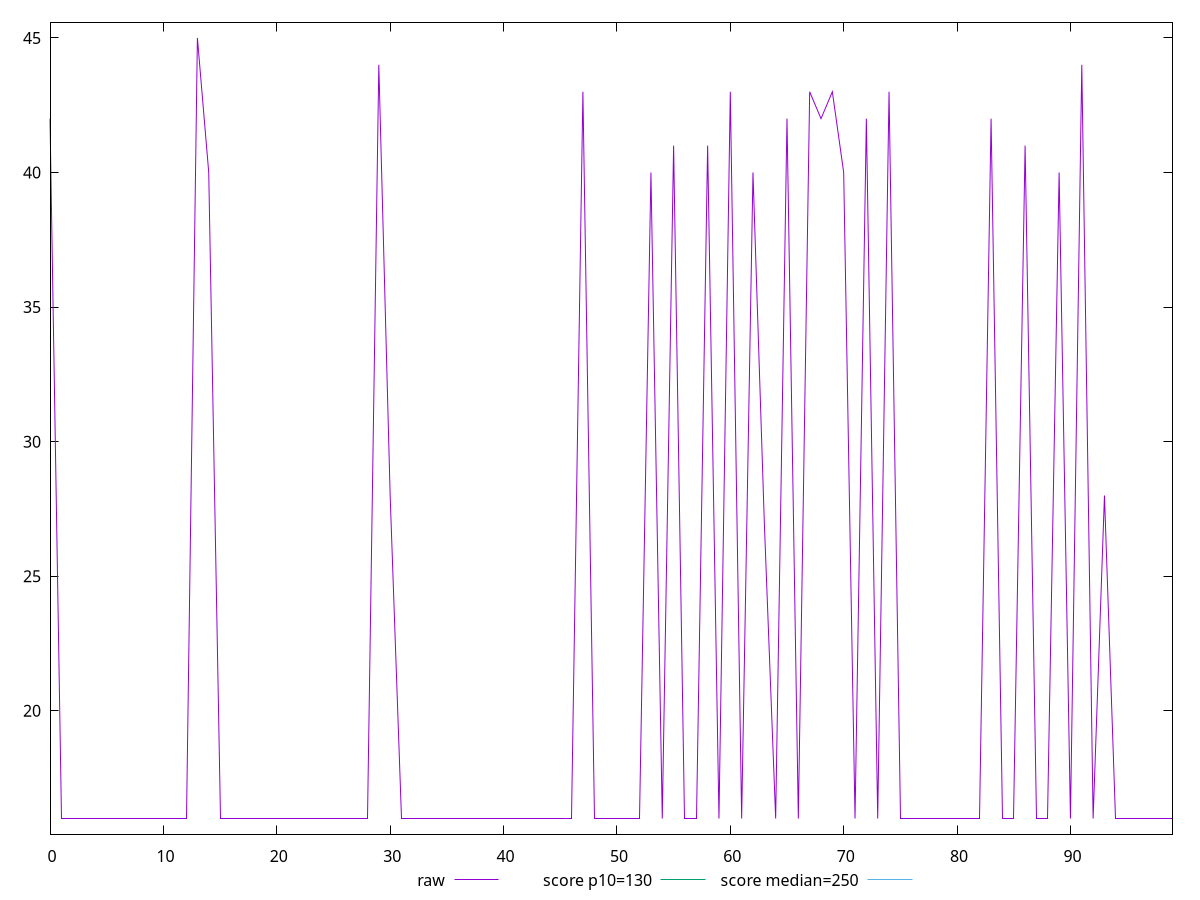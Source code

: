 reset

$raw <<EOF
0 42
1 16
2 16
3 16
4 16
5 16
6 16
7 16
8 16
9 16
10 16
11 16
12 16
13 45
14 40
15 16
16 16
17 16
18 16
19 16
20 16
21 16
22 16
23 16
24 16
25 16
26 16
27 16
28 16
29 44
30 28
31 16
32 16
33 16
34 16
35 16
36 16
37 16
38 16
39 16
40 16
41 16
42 16
43 16
44 16
45 16
46 16
47 43
48 16
49 16
50 16
51 16
52 16
53 40
54 16
55 41
56 16
57 16
58 41
59 16
60 43
61 16
62 40
63 27
64 16
65 42
66 16
67 43
68 42
69 43
70 40
71 16
72 42
73 16
74 43
75 16
76 16
77 16
78 16
79 16
80 16
81 16
82 16
83 42
84 16
85 16
86 41
87 16
88 16
89 40
90 16
91 44
92 16
93 28
94 16
95 16
96 16
97 16
98 16
99 16
EOF

set key outside below
set xrange [0:99]
set yrange [15.42:45.58]
set trange [15.42:45.58]
set terminal svg size 640, 500 enhanced background rgb 'white'
set output "reports/report_00031_2021-02-24T23-18-18.084Z/max-potential-fid/samples/card/raw/values.svg"

plot $raw title "raw" with line, \
     130 title "score p10=130", \
     250 title "score median=250"

reset
